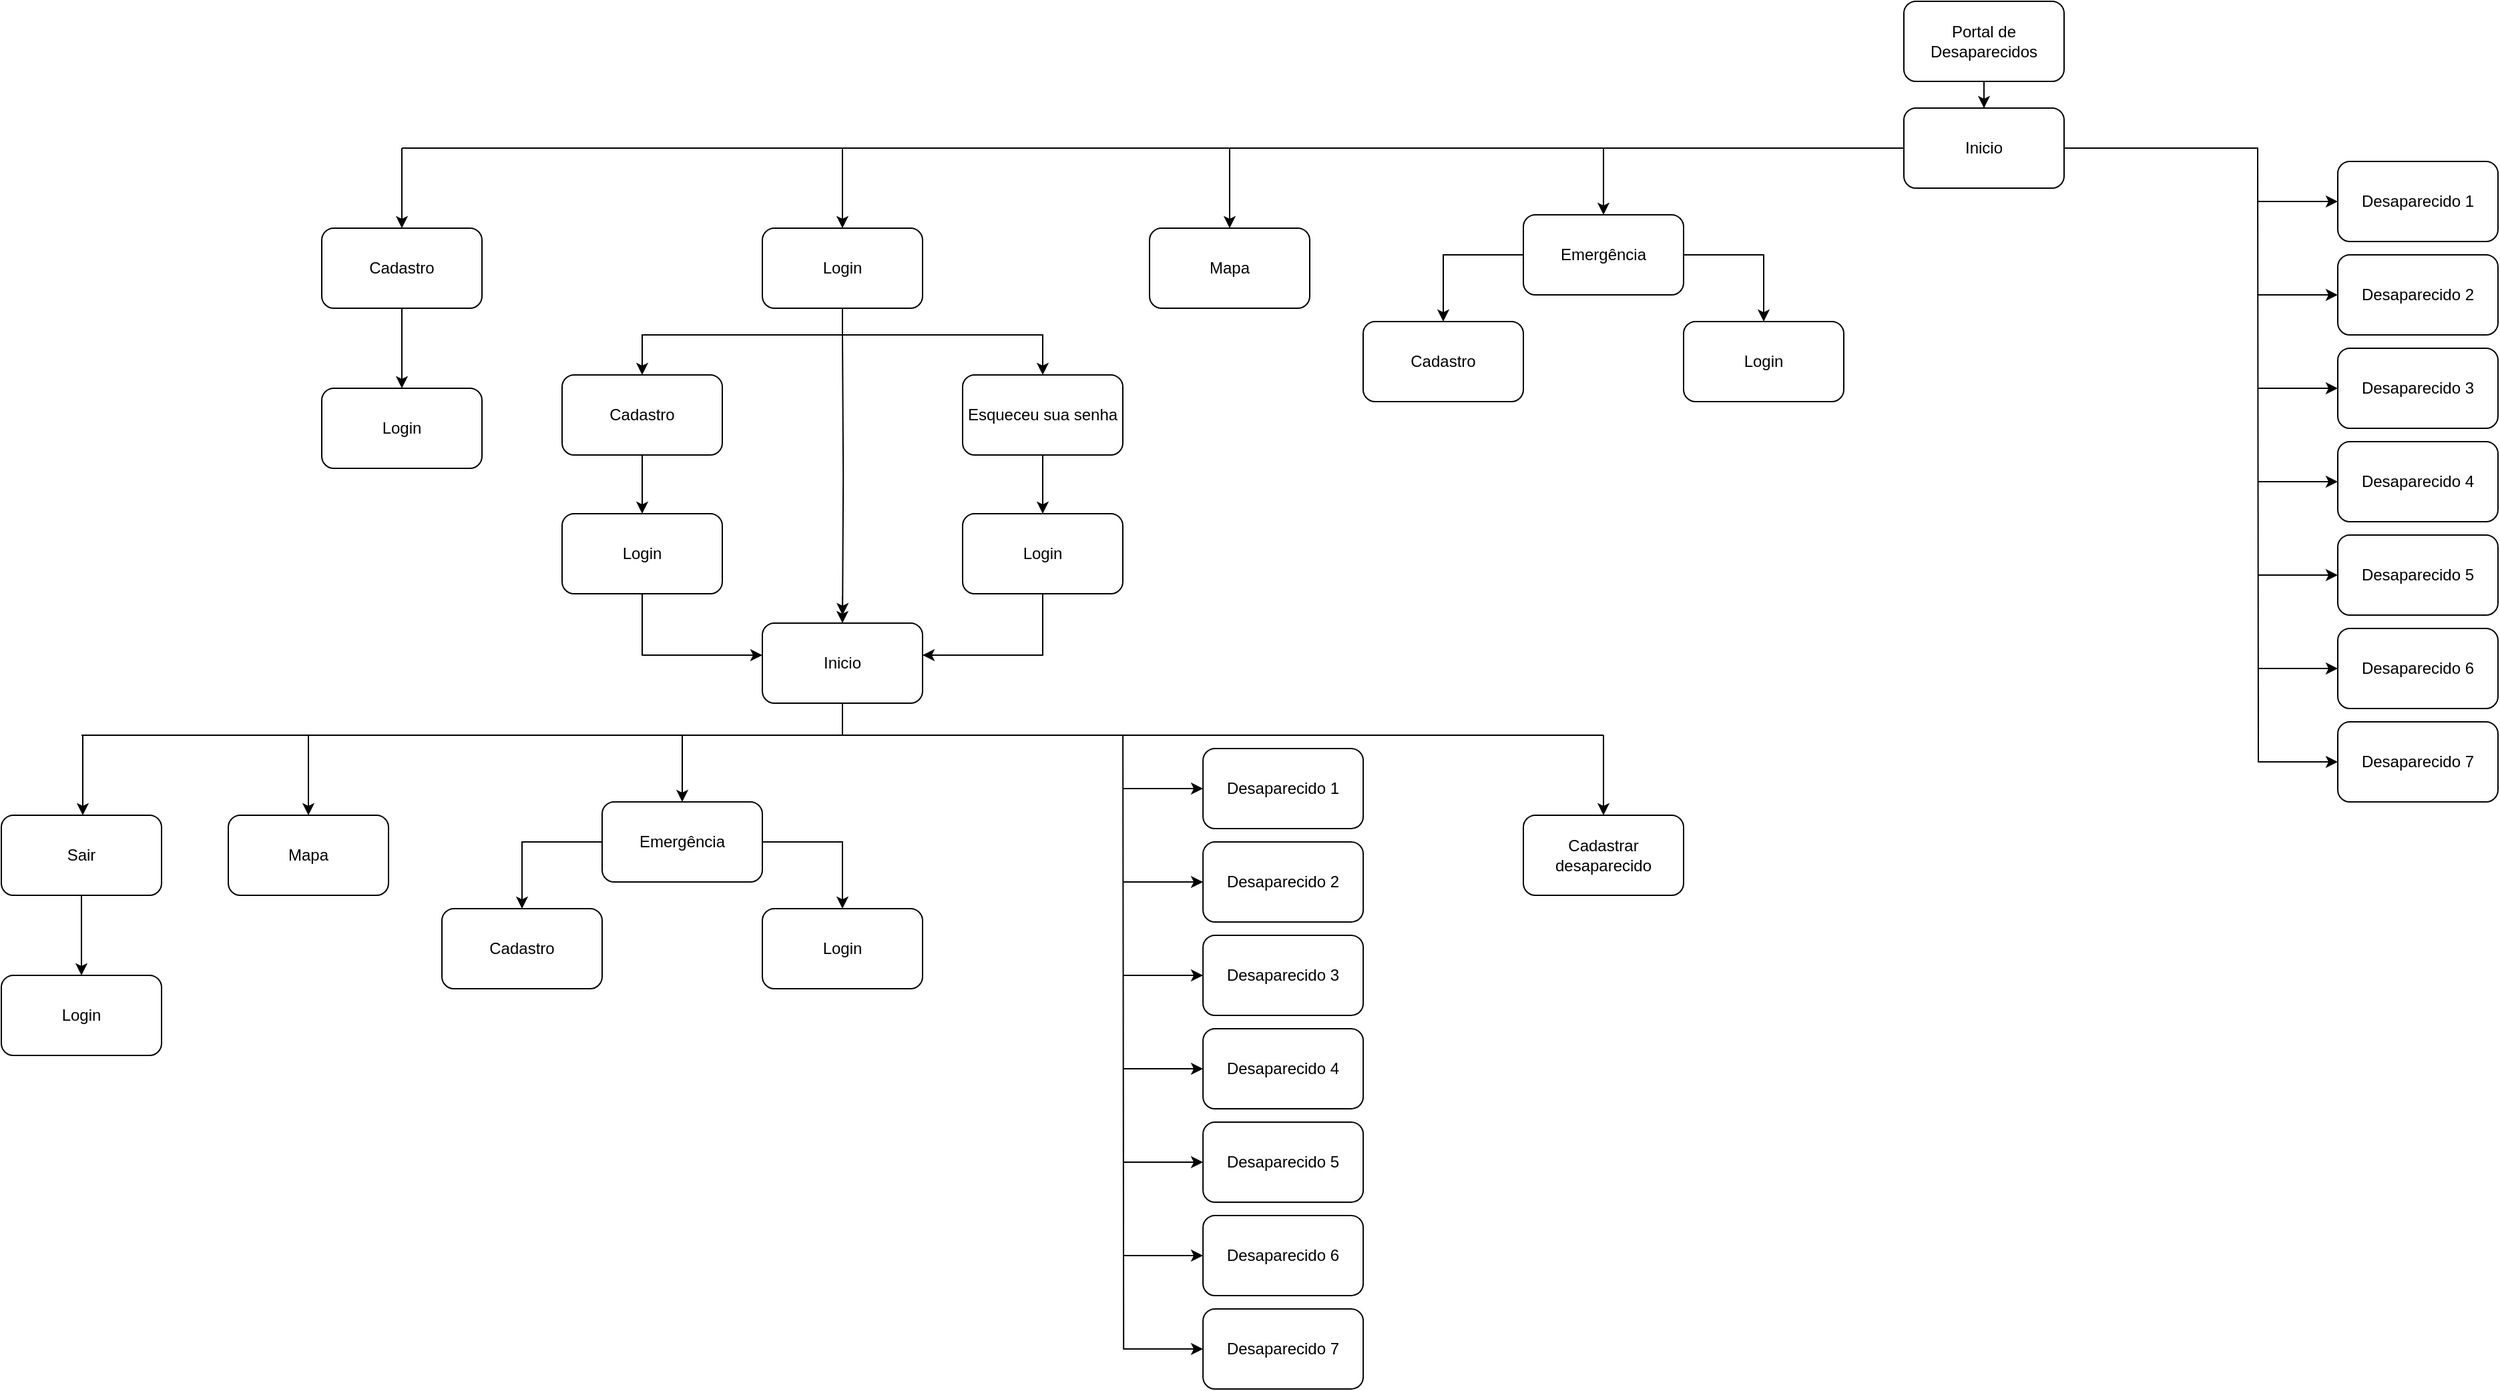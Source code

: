 <mxfile version="22.1.2" type="device">
  <diagram name="Página-1" id="_K2IQpbKy-T_P4phEsVc">
    <mxGraphModel dx="3220" dy="1113" grid="1" gridSize="10" guides="1" tooltips="1" connect="1" arrows="1" fold="1" page="1" pageScale="1" pageWidth="1169" pageHeight="827" math="0" shadow="0">
      <root>
        <mxCell id="0" />
        <mxCell id="1" parent="0" />
        <mxCell id="QNcuGov9qd2iNVqQNEvB-12" style="edgeStyle=orthogonalEdgeStyle;rounded=0;orthogonalLoop=1;jettySize=auto;html=1;entryX=0.5;entryY=0;entryDx=0;entryDy=0;" edge="1" parent="1" source="XI4yO4jgcjPZNiWnLrqw-1" target="QNcuGov9qd2iNVqQNEvB-11">
          <mxGeometry relative="1" as="geometry" />
        </mxCell>
        <mxCell id="XI4yO4jgcjPZNiWnLrqw-1" value="Portal de Desaparecidos" style="rounded=1;whiteSpace=wrap;html=1;" parent="1" vertex="1">
          <mxGeometry x="525" width="120" height="60" as="geometry" />
        </mxCell>
        <mxCell id="QNcuGov9qd2iNVqQNEvB-5" style="edgeStyle=orthogonalEdgeStyle;rounded=0;orthogonalLoop=1;jettySize=auto;html=1;entryX=0.5;entryY=0;entryDx=0;entryDy=0;" edge="1" parent="1" source="QNcuGov9qd2iNVqQNEvB-1" target="QNcuGov9qd2iNVqQNEvB-4">
          <mxGeometry relative="1" as="geometry">
            <Array as="points">
              <mxPoint x="420" y="190" />
            </Array>
          </mxGeometry>
        </mxCell>
        <mxCell id="QNcuGov9qd2iNVqQNEvB-9" style="edgeStyle=orthogonalEdgeStyle;rounded=0;orthogonalLoop=1;jettySize=auto;html=1;entryX=0.5;entryY=0;entryDx=0;entryDy=0;" edge="1" parent="1" source="QNcuGov9qd2iNVqQNEvB-1" target="QNcuGov9qd2iNVqQNEvB-3">
          <mxGeometry relative="1" as="geometry">
            <Array as="points">
              <mxPoint x="180" y="190" />
            </Array>
          </mxGeometry>
        </mxCell>
        <mxCell id="QNcuGov9qd2iNVqQNEvB-32" style="edgeStyle=orthogonalEdgeStyle;rounded=0;orthogonalLoop=1;jettySize=auto;html=1;startArrow=classic;startFill=1;endArrow=none;endFill=0;" edge="1" parent="1" source="QNcuGov9qd2iNVqQNEvB-1">
          <mxGeometry relative="1" as="geometry">
            <mxPoint x="300" y="110" as="targetPoint" />
          </mxGeometry>
        </mxCell>
        <mxCell id="QNcuGov9qd2iNVqQNEvB-1" value="Emergência" style="rounded=1;whiteSpace=wrap;html=1;" vertex="1" parent="1">
          <mxGeometry x="240" y="160" width="120" height="60" as="geometry" />
        </mxCell>
        <mxCell id="QNcuGov9qd2iNVqQNEvB-3" value="Cadastro" style="rounded=1;whiteSpace=wrap;html=1;" vertex="1" parent="1">
          <mxGeometry x="120" y="240" width="120" height="60" as="geometry" />
        </mxCell>
        <mxCell id="QNcuGov9qd2iNVqQNEvB-4" value="Login" style="rounded=1;whiteSpace=wrap;html=1;" vertex="1" parent="1">
          <mxGeometry x="360" y="240" width="120" height="60" as="geometry" />
        </mxCell>
        <mxCell id="QNcuGov9qd2iNVqQNEvB-13" style="edgeStyle=orthogonalEdgeStyle;rounded=0;orthogonalLoop=1;jettySize=auto;html=1;endArrow=none;endFill=0;" edge="1" parent="1" source="QNcuGov9qd2iNVqQNEvB-11">
          <mxGeometry relative="1" as="geometry">
            <mxPoint x="-600" y="110" as="targetPoint" />
            <Array as="points">
              <mxPoint x="-270" y="110" />
            </Array>
          </mxGeometry>
        </mxCell>
        <mxCell id="QNcuGov9qd2iNVqQNEvB-96" style="edgeStyle=orthogonalEdgeStyle;rounded=0;orthogonalLoop=1;jettySize=auto;html=1;endArrow=none;endFill=0;" edge="1" parent="1" source="QNcuGov9qd2iNVqQNEvB-11">
          <mxGeometry relative="1" as="geometry">
            <mxPoint x="790" y="120" as="targetPoint" />
            <Array as="points">
              <mxPoint x="790" y="110" />
            </Array>
          </mxGeometry>
        </mxCell>
        <mxCell id="QNcuGov9qd2iNVqQNEvB-11" value="Inicio" style="rounded=1;whiteSpace=wrap;html=1;" vertex="1" parent="1">
          <mxGeometry x="525" y="80" width="120" height="60" as="geometry" />
        </mxCell>
        <mxCell id="QNcuGov9qd2iNVqQNEvB-15" value="Desaparecido 1" style="rounded=1;whiteSpace=wrap;html=1;" vertex="1" parent="1">
          <mxGeometry x="850" y="120" width="120" height="60" as="geometry" />
        </mxCell>
        <mxCell id="QNcuGov9qd2iNVqQNEvB-16" value="Desaparecido 2" style="rounded=1;whiteSpace=wrap;html=1;" vertex="1" parent="1">
          <mxGeometry x="850" y="190" width="120" height="60" as="geometry" />
        </mxCell>
        <mxCell id="QNcuGov9qd2iNVqQNEvB-17" value="Desaparecido 3" style="rounded=1;whiteSpace=wrap;html=1;" vertex="1" parent="1">
          <mxGeometry x="850" y="260" width="120" height="60" as="geometry" />
        </mxCell>
        <mxCell id="QNcuGov9qd2iNVqQNEvB-22" style="edgeStyle=orthogonalEdgeStyle;rounded=0;orthogonalLoop=1;jettySize=auto;html=1;startArrow=classic;startFill=1;endArrow=none;endFill=0;" edge="1" parent="1" source="QNcuGov9qd2iNVqQNEvB-18">
          <mxGeometry relative="1" as="geometry">
            <mxPoint x="790" y="360" as="targetPoint" />
            <Array as="points" />
          </mxGeometry>
        </mxCell>
        <mxCell id="QNcuGov9qd2iNVqQNEvB-18" value="Desaparecido 4" style="rounded=1;whiteSpace=wrap;html=1;" vertex="1" parent="1">
          <mxGeometry x="850" y="330" width="120" height="60" as="geometry" />
        </mxCell>
        <mxCell id="QNcuGov9qd2iNVqQNEvB-19" value="Desaparecido 5" style="rounded=1;whiteSpace=wrap;html=1;" vertex="1" parent="1">
          <mxGeometry x="850" y="400" width="120" height="60" as="geometry" />
        </mxCell>
        <mxCell id="QNcuGov9qd2iNVqQNEvB-20" value="Desaparecido 6" style="rounded=1;whiteSpace=wrap;html=1;" vertex="1" parent="1">
          <mxGeometry x="850" y="470" width="120" height="60" as="geometry" />
        </mxCell>
        <mxCell id="QNcuGov9qd2iNVqQNEvB-31" style="edgeStyle=orthogonalEdgeStyle;rounded=0;orthogonalLoop=1;jettySize=auto;html=1;startArrow=classic;startFill=1;endArrow=none;endFill=0;" edge="1" parent="1" source="QNcuGov9qd2iNVqQNEvB-21">
          <mxGeometry relative="1" as="geometry">
            <mxPoint x="790" y="110" as="targetPoint" />
          </mxGeometry>
        </mxCell>
        <mxCell id="QNcuGov9qd2iNVqQNEvB-21" value="Desaparecido 7" style="rounded=1;whiteSpace=wrap;html=1;" vertex="1" parent="1">
          <mxGeometry x="850" y="540" width="120" height="60" as="geometry" />
        </mxCell>
        <mxCell id="QNcuGov9qd2iNVqQNEvB-23" style="edgeStyle=orthogonalEdgeStyle;rounded=0;orthogonalLoop=1;jettySize=auto;html=1;startArrow=classic;startFill=1;endArrow=none;endFill=0;" edge="1" parent="1" source="QNcuGov9qd2iNVqQNEvB-19">
          <mxGeometry relative="1" as="geometry">
            <mxPoint x="790" y="430" as="targetPoint" />
            <mxPoint x="850" y="510" as="sourcePoint" />
            <Array as="points" />
          </mxGeometry>
        </mxCell>
        <mxCell id="QNcuGov9qd2iNVqQNEvB-24" style="edgeStyle=orthogonalEdgeStyle;rounded=0;orthogonalLoop=1;jettySize=auto;html=1;startArrow=classic;startFill=1;endArrow=none;endFill=0;" edge="1" parent="1" source="QNcuGov9qd2iNVqQNEvB-20">
          <mxGeometry relative="1" as="geometry">
            <mxPoint x="790" y="500" as="targetPoint" />
            <mxPoint x="850" y="589.5" as="sourcePoint" />
            <Array as="points" />
          </mxGeometry>
        </mxCell>
        <mxCell id="QNcuGov9qd2iNVqQNEvB-28" style="edgeStyle=orthogonalEdgeStyle;rounded=0;orthogonalLoop=1;jettySize=auto;html=1;startArrow=classic;startFill=1;endArrow=none;endFill=0;" edge="1" parent="1" source="QNcuGov9qd2iNVqQNEvB-17">
          <mxGeometry relative="1" as="geometry">
            <mxPoint x="790" y="290" as="targetPoint" />
            <mxPoint x="860" y="350" as="sourcePoint" />
            <Array as="points" />
          </mxGeometry>
        </mxCell>
        <mxCell id="QNcuGov9qd2iNVqQNEvB-29" style="edgeStyle=orthogonalEdgeStyle;rounded=0;orthogonalLoop=1;jettySize=auto;html=1;startArrow=classic;startFill=1;endArrow=none;endFill=0;exitX=0;exitY=0.5;exitDx=0;exitDy=0;" edge="1" parent="1" source="QNcuGov9qd2iNVqQNEvB-16">
          <mxGeometry relative="1" as="geometry">
            <mxPoint x="790" y="220" as="targetPoint" />
            <mxPoint x="850" y="270" as="sourcePoint" />
            <Array as="points">
              <mxPoint x="790" y="220" />
            </Array>
          </mxGeometry>
        </mxCell>
        <mxCell id="QNcuGov9qd2iNVqQNEvB-30" style="edgeStyle=orthogonalEdgeStyle;rounded=0;orthogonalLoop=1;jettySize=auto;html=1;startArrow=classic;startFill=1;endArrow=none;endFill=0;" edge="1" parent="1" source="QNcuGov9qd2iNVqQNEvB-15">
          <mxGeometry relative="1" as="geometry">
            <mxPoint x="790" y="150" as="targetPoint" />
            <mxPoint x="850" y="189.5" as="sourcePoint" />
            <Array as="points" />
          </mxGeometry>
        </mxCell>
        <mxCell id="QNcuGov9qd2iNVqQNEvB-34" style="edgeStyle=orthogonalEdgeStyle;rounded=0;orthogonalLoop=1;jettySize=auto;html=1;startArrow=classic;startFill=1;endArrow=none;endFill=0;" edge="1" parent="1" source="QNcuGov9qd2iNVqQNEvB-33">
          <mxGeometry relative="1" as="geometry">
            <mxPoint x="20" y="110" as="targetPoint" />
            <Array as="points">
              <mxPoint x="20" y="110" />
            </Array>
          </mxGeometry>
        </mxCell>
        <mxCell id="QNcuGov9qd2iNVqQNEvB-33" value="Mapa" style="rounded=1;whiteSpace=wrap;html=1;" vertex="1" parent="1">
          <mxGeometry x="-40" y="170" width="120" height="60" as="geometry" />
        </mxCell>
        <mxCell id="QNcuGov9qd2iNVqQNEvB-36" style="edgeStyle=orthogonalEdgeStyle;rounded=0;orthogonalLoop=1;jettySize=auto;html=1;startArrow=classic;startFill=1;endArrow=none;endFill=0;" edge="1" parent="1" source="QNcuGov9qd2iNVqQNEvB-35">
          <mxGeometry relative="1" as="geometry">
            <mxPoint x="-270" y="110" as="targetPoint" />
          </mxGeometry>
        </mxCell>
        <mxCell id="QNcuGov9qd2iNVqQNEvB-43" style="edgeStyle=orthogonalEdgeStyle;rounded=0;orthogonalLoop=1;jettySize=auto;html=1;endArrow=none;endFill=0;" edge="1" parent="1" source="QNcuGov9qd2iNVqQNEvB-35">
          <mxGeometry relative="1" as="geometry">
            <mxPoint x="-270" y="250" as="targetPoint" />
          </mxGeometry>
        </mxCell>
        <mxCell id="QNcuGov9qd2iNVqQNEvB-35" value="Login" style="rounded=1;whiteSpace=wrap;html=1;" vertex="1" parent="1">
          <mxGeometry x="-330" y="170" width="120" height="60" as="geometry" />
        </mxCell>
        <mxCell id="QNcuGov9qd2iNVqQNEvB-40" style="edgeStyle=orthogonalEdgeStyle;rounded=0;orthogonalLoop=1;jettySize=auto;html=1;startArrow=classic;startFill=1;endArrow=none;endFill=0;exitX=0.5;exitY=0;exitDx=0;exitDy=0;" edge="1" parent="1" source="QNcuGov9qd2iNVqQNEvB-38">
          <mxGeometry relative="1" as="geometry">
            <mxPoint x="-270" y="250" as="targetPoint" />
            <Array as="points">
              <mxPoint x="-420" y="250" />
            </Array>
          </mxGeometry>
        </mxCell>
        <mxCell id="QNcuGov9qd2iNVqQNEvB-48" style="edgeStyle=orthogonalEdgeStyle;rounded=0;orthogonalLoop=1;jettySize=auto;html=1;entryX=0.5;entryY=0;entryDx=0;entryDy=0;" edge="1" parent="1" source="QNcuGov9qd2iNVqQNEvB-38" target="QNcuGov9qd2iNVqQNEvB-47">
          <mxGeometry relative="1" as="geometry" />
        </mxCell>
        <mxCell id="QNcuGov9qd2iNVqQNEvB-38" value="Cadastro" style="rounded=1;whiteSpace=wrap;html=1;" vertex="1" parent="1">
          <mxGeometry x="-480" y="280" width="120" height="60" as="geometry" />
        </mxCell>
        <mxCell id="QNcuGov9qd2iNVqQNEvB-42" style="edgeStyle=orthogonalEdgeStyle;rounded=0;orthogonalLoop=1;jettySize=auto;html=1;endArrow=none;endFill=0;startArrow=classic;startFill=1;" edge="1" parent="1" source="QNcuGov9qd2iNVqQNEvB-41">
          <mxGeometry relative="1" as="geometry">
            <mxPoint x="-280" y="250" as="targetPoint" />
            <Array as="points">
              <mxPoint x="-120" y="250" />
            </Array>
          </mxGeometry>
        </mxCell>
        <mxCell id="QNcuGov9qd2iNVqQNEvB-51" style="edgeStyle=orthogonalEdgeStyle;rounded=0;orthogonalLoop=1;jettySize=auto;html=1;entryX=0.5;entryY=0;entryDx=0;entryDy=0;" edge="1" parent="1" source="QNcuGov9qd2iNVqQNEvB-41" target="QNcuGov9qd2iNVqQNEvB-50">
          <mxGeometry relative="1" as="geometry" />
        </mxCell>
        <mxCell id="QNcuGov9qd2iNVqQNEvB-41" value="Esqueceu sua senha" style="rounded=1;whiteSpace=wrap;html=1;" vertex="1" parent="1">
          <mxGeometry x="-180" y="280" width="120" height="60" as="geometry" />
        </mxCell>
        <mxCell id="QNcuGov9qd2iNVqQNEvB-45" style="edgeStyle=orthogonalEdgeStyle;rounded=0;orthogonalLoop=1;jettySize=auto;html=1;startArrow=classic;startFill=1;endArrow=none;endFill=0;" edge="1" parent="1">
          <mxGeometry relative="1" as="geometry">
            <mxPoint x="-270" y="250" as="targetPoint" />
            <mxPoint x="-269.941" y="460" as="sourcePoint" />
          </mxGeometry>
        </mxCell>
        <mxCell id="QNcuGov9qd2iNVqQNEvB-49" style="edgeStyle=orthogonalEdgeStyle;rounded=0;orthogonalLoop=1;jettySize=auto;html=1;entryX=0;entryY=0.5;entryDx=0;entryDy=0;" edge="1" parent="1" source="QNcuGov9qd2iNVqQNEvB-47">
          <mxGeometry relative="1" as="geometry">
            <mxPoint x="-330" y="490" as="targetPoint" />
            <Array as="points">
              <mxPoint x="-420" y="490" />
            </Array>
          </mxGeometry>
        </mxCell>
        <mxCell id="QNcuGov9qd2iNVqQNEvB-47" value="Login" style="rounded=1;whiteSpace=wrap;html=1;" vertex="1" parent="1">
          <mxGeometry x="-480" y="384" width="120" height="60" as="geometry" />
        </mxCell>
        <mxCell id="QNcuGov9qd2iNVqQNEvB-52" style="edgeStyle=orthogonalEdgeStyle;rounded=0;orthogonalLoop=1;jettySize=auto;html=1;entryX=1;entryY=0.5;entryDx=0;entryDy=0;" edge="1" parent="1" source="QNcuGov9qd2iNVqQNEvB-50">
          <mxGeometry relative="1" as="geometry">
            <mxPoint x="-210" y="490" as="targetPoint" />
            <Array as="points">
              <mxPoint x="-120" y="490" />
            </Array>
          </mxGeometry>
        </mxCell>
        <mxCell id="QNcuGov9qd2iNVqQNEvB-50" value="Login" style="rounded=1;whiteSpace=wrap;html=1;" vertex="1" parent="1">
          <mxGeometry x="-180" y="384" width="120" height="60" as="geometry" />
        </mxCell>
        <mxCell id="QNcuGov9qd2iNVqQNEvB-53" style="edgeStyle=orthogonalEdgeStyle;rounded=0;orthogonalLoop=1;jettySize=auto;html=1;entryX=0.5;entryY=0;entryDx=0;entryDy=0;" edge="1" parent="1" target="QNcuGov9qd2iNVqQNEvB-62">
          <mxGeometry relative="1" as="geometry">
            <mxPoint x="-270" y="446" as="sourcePoint" />
          </mxGeometry>
        </mxCell>
        <mxCell id="QNcuGov9qd2iNVqQNEvB-54" style="edgeStyle=orthogonalEdgeStyle;rounded=0;orthogonalLoop=1;jettySize=auto;html=1;entryX=0.5;entryY=0;entryDx=0;entryDy=0;" edge="1" parent="1" source="QNcuGov9qd2iNVqQNEvB-57" target="QNcuGov9qd2iNVqQNEvB-59">
          <mxGeometry relative="1" as="geometry">
            <Array as="points">
              <mxPoint x="-270" y="630" />
            </Array>
          </mxGeometry>
        </mxCell>
        <mxCell id="QNcuGov9qd2iNVqQNEvB-55" style="edgeStyle=orthogonalEdgeStyle;rounded=0;orthogonalLoop=1;jettySize=auto;html=1;entryX=0.5;entryY=0;entryDx=0;entryDy=0;" edge="1" parent="1" source="QNcuGov9qd2iNVqQNEvB-57" target="QNcuGov9qd2iNVqQNEvB-58">
          <mxGeometry relative="1" as="geometry">
            <Array as="points">
              <mxPoint x="-510" y="630" />
            </Array>
          </mxGeometry>
        </mxCell>
        <mxCell id="QNcuGov9qd2iNVqQNEvB-56" style="edgeStyle=orthogonalEdgeStyle;rounded=0;orthogonalLoop=1;jettySize=auto;html=1;startArrow=classic;startFill=1;endArrow=none;endFill=0;" edge="1" parent="1" source="QNcuGov9qd2iNVqQNEvB-57">
          <mxGeometry relative="1" as="geometry">
            <mxPoint x="-390" y="550" as="targetPoint" />
          </mxGeometry>
        </mxCell>
        <mxCell id="QNcuGov9qd2iNVqQNEvB-57" value="Emergência" style="rounded=1;whiteSpace=wrap;html=1;" vertex="1" parent="1">
          <mxGeometry x="-450" y="600" width="120" height="60" as="geometry" />
        </mxCell>
        <mxCell id="QNcuGov9qd2iNVqQNEvB-58" value="Cadastro" style="rounded=1;whiteSpace=wrap;html=1;" vertex="1" parent="1">
          <mxGeometry x="-570" y="680" width="120" height="60" as="geometry" />
        </mxCell>
        <mxCell id="QNcuGov9qd2iNVqQNEvB-59" value="Login" style="rounded=1;whiteSpace=wrap;html=1;" vertex="1" parent="1">
          <mxGeometry x="-330" y="680" width="120" height="60" as="geometry" />
        </mxCell>
        <mxCell id="QNcuGov9qd2iNVqQNEvB-60" style="edgeStyle=orthogonalEdgeStyle;rounded=0;orthogonalLoop=1;jettySize=auto;html=1;endArrow=none;endFill=0;" edge="1" parent="1" source="QNcuGov9qd2iNVqQNEvB-62">
          <mxGeometry relative="1" as="geometry">
            <mxPoint x="-840" y="550" as="targetPoint" />
            <Array as="points">
              <mxPoint x="-270" y="550" />
            </Array>
          </mxGeometry>
        </mxCell>
        <mxCell id="QNcuGov9qd2iNVqQNEvB-61" style="edgeStyle=orthogonalEdgeStyle;rounded=0;orthogonalLoop=1;jettySize=auto;html=1;endArrow=none;endFill=0;" edge="1" parent="1" source="QNcuGov9qd2iNVqQNEvB-62">
          <mxGeometry relative="1" as="geometry">
            <mxPoint x="300" y="550" as="targetPoint" />
            <Array as="points">
              <mxPoint x="-270" y="550" />
              <mxPoint x="255" y="550" />
            </Array>
          </mxGeometry>
        </mxCell>
        <mxCell id="QNcuGov9qd2iNVqQNEvB-62" value="Inicio" style="rounded=1;whiteSpace=wrap;html=1;" vertex="1" parent="1">
          <mxGeometry x="-330" y="466" width="120" height="60" as="geometry" />
        </mxCell>
        <mxCell id="QNcuGov9qd2iNVqQNEvB-68" style="edgeStyle=orthogonalEdgeStyle;rounded=0;orthogonalLoop=1;jettySize=auto;html=1;startArrow=classic;startFill=1;endArrow=none;endFill=0;" edge="1" parent="1" source="QNcuGov9qd2iNVqQNEvB-69">
          <mxGeometry relative="1" as="geometry">
            <mxPoint x="-670" y="550" as="targetPoint" />
            <Array as="points">
              <mxPoint x="-670" y="550" />
            </Array>
          </mxGeometry>
        </mxCell>
        <mxCell id="QNcuGov9qd2iNVqQNEvB-69" value="Mapa" style="rounded=1;whiteSpace=wrap;html=1;" vertex="1" parent="1">
          <mxGeometry x="-730" y="610" width="120" height="60" as="geometry" />
        </mxCell>
        <mxCell id="QNcuGov9qd2iNVqQNEvB-74" value="Desaparecido 1" style="rounded=1;whiteSpace=wrap;html=1;" vertex="1" parent="1">
          <mxGeometry x="0.06" y="560" width="120" height="60" as="geometry" />
        </mxCell>
        <mxCell id="QNcuGov9qd2iNVqQNEvB-75" value="Desaparecido 2" style="rounded=1;whiteSpace=wrap;html=1;" vertex="1" parent="1">
          <mxGeometry x="0.06" y="630" width="120" height="60" as="geometry" />
        </mxCell>
        <mxCell id="QNcuGov9qd2iNVqQNEvB-76" value="Desaparecido 3" style="rounded=1;whiteSpace=wrap;html=1;" vertex="1" parent="1">
          <mxGeometry x="0.06" y="700" width="120" height="60" as="geometry" />
        </mxCell>
        <mxCell id="QNcuGov9qd2iNVqQNEvB-77" style="edgeStyle=orthogonalEdgeStyle;rounded=0;orthogonalLoop=1;jettySize=auto;html=1;startArrow=classic;startFill=1;endArrow=none;endFill=0;" edge="1" parent="1" source="QNcuGov9qd2iNVqQNEvB-78">
          <mxGeometry relative="1" as="geometry">
            <mxPoint x="-59.94" y="800" as="targetPoint" />
            <Array as="points" />
          </mxGeometry>
        </mxCell>
        <mxCell id="QNcuGov9qd2iNVqQNEvB-78" value="Desaparecido 4" style="rounded=1;whiteSpace=wrap;html=1;" vertex="1" parent="1">
          <mxGeometry x="0.06" y="770" width="120" height="60" as="geometry" />
        </mxCell>
        <mxCell id="QNcuGov9qd2iNVqQNEvB-79" value="Desaparecido 5" style="rounded=1;whiteSpace=wrap;html=1;" vertex="1" parent="1">
          <mxGeometry x="0.06" y="840" width="120" height="60" as="geometry" />
        </mxCell>
        <mxCell id="QNcuGov9qd2iNVqQNEvB-80" value="Desaparecido 6" style="rounded=1;whiteSpace=wrap;html=1;" vertex="1" parent="1">
          <mxGeometry x="0.06" y="910" width="120" height="60" as="geometry" />
        </mxCell>
        <mxCell id="QNcuGov9qd2iNVqQNEvB-81" style="edgeStyle=orthogonalEdgeStyle;rounded=0;orthogonalLoop=1;jettySize=auto;html=1;startArrow=classic;startFill=1;endArrow=none;endFill=0;" edge="1" parent="1" source="QNcuGov9qd2iNVqQNEvB-82">
          <mxGeometry relative="1" as="geometry">
            <mxPoint x="-59.94" y="550" as="targetPoint" />
          </mxGeometry>
        </mxCell>
        <mxCell id="QNcuGov9qd2iNVqQNEvB-82" value="Desaparecido 7" style="rounded=1;whiteSpace=wrap;html=1;" vertex="1" parent="1">
          <mxGeometry x="0.06" y="980" width="120" height="60" as="geometry" />
        </mxCell>
        <mxCell id="QNcuGov9qd2iNVqQNEvB-83" style="edgeStyle=orthogonalEdgeStyle;rounded=0;orthogonalLoop=1;jettySize=auto;html=1;startArrow=classic;startFill=1;endArrow=none;endFill=0;" edge="1" parent="1" source="QNcuGov9qd2iNVqQNEvB-79">
          <mxGeometry relative="1" as="geometry">
            <mxPoint x="-59.94" y="870" as="targetPoint" />
            <mxPoint x="0.06" y="950" as="sourcePoint" />
            <Array as="points" />
          </mxGeometry>
        </mxCell>
        <mxCell id="QNcuGov9qd2iNVqQNEvB-84" style="edgeStyle=orthogonalEdgeStyle;rounded=0;orthogonalLoop=1;jettySize=auto;html=1;startArrow=classic;startFill=1;endArrow=none;endFill=0;" edge="1" parent="1" source="QNcuGov9qd2iNVqQNEvB-80">
          <mxGeometry relative="1" as="geometry">
            <mxPoint x="-59.94" y="940" as="targetPoint" />
            <mxPoint x="0.06" y="1029.5" as="sourcePoint" />
            <Array as="points" />
          </mxGeometry>
        </mxCell>
        <mxCell id="QNcuGov9qd2iNVqQNEvB-85" style="edgeStyle=orthogonalEdgeStyle;rounded=0;orthogonalLoop=1;jettySize=auto;html=1;startArrow=classic;startFill=1;endArrow=none;endFill=0;" edge="1" parent="1" source="QNcuGov9qd2iNVqQNEvB-76">
          <mxGeometry relative="1" as="geometry">
            <mxPoint x="-59.94" y="730" as="targetPoint" />
            <mxPoint x="10.06" y="790" as="sourcePoint" />
            <Array as="points" />
          </mxGeometry>
        </mxCell>
        <mxCell id="QNcuGov9qd2iNVqQNEvB-86" style="edgeStyle=orthogonalEdgeStyle;rounded=0;orthogonalLoop=1;jettySize=auto;html=1;startArrow=classic;startFill=1;endArrow=none;endFill=0;exitX=0;exitY=0.5;exitDx=0;exitDy=0;" edge="1" parent="1" source="QNcuGov9qd2iNVqQNEvB-75">
          <mxGeometry relative="1" as="geometry">
            <mxPoint x="-59.94" y="660" as="targetPoint" />
            <mxPoint x="0.06" y="710" as="sourcePoint" />
            <Array as="points">
              <mxPoint x="-59.94" y="660" />
            </Array>
          </mxGeometry>
        </mxCell>
        <mxCell id="QNcuGov9qd2iNVqQNEvB-87" style="edgeStyle=orthogonalEdgeStyle;rounded=0;orthogonalLoop=1;jettySize=auto;html=1;startArrow=classic;startFill=1;endArrow=none;endFill=0;" edge="1" parent="1" source="QNcuGov9qd2iNVqQNEvB-74">
          <mxGeometry relative="1" as="geometry">
            <mxPoint x="-59.94" y="590" as="targetPoint" />
            <mxPoint x="0.06" y="629.5" as="sourcePoint" />
            <Array as="points" />
          </mxGeometry>
        </mxCell>
        <mxCell id="QNcuGov9qd2iNVqQNEvB-88" style="edgeStyle=orthogonalEdgeStyle;rounded=0;orthogonalLoop=1;jettySize=auto;html=1;startArrow=classic;startFill=1;endArrow=none;endFill=0;" edge="1" parent="1">
          <mxGeometry relative="1" as="geometry">
            <mxPoint x="-839" y="550" as="targetPoint" />
            <Array as="points">
              <mxPoint x="-839" y="550" />
            </Array>
            <mxPoint x="-839" y="610" as="sourcePoint" />
          </mxGeometry>
        </mxCell>
        <mxCell id="QNcuGov9qd2iNVqQNEvB-90" style="edgeStyle=orthogonalEdgeStyle;rounded=0;orthogonalLoop=1;jettySize=auto;html=1;" edge="1" parent="1" source="QNcuGov9qd2iNVqQNEvB-89">
          <mxGeometry relative="1" as="geometry">
            <mxPoint x="-840" y="730" as="targetPoint" />
          </mxGeometry>
        </mxCell>
        <mxCell id="QNcuGov9qd2iNVqQNEvB-89" value="Sair" style="rounded=1;whiteSpace=wrap;html=1;" vertex="1" parent="1">
          <mxGeometry x="-900" y="610" width="120" height="60" as="geometry" />
        </mxCell>
        <mxCell id="QNcuGov9qd2iNVqQNEvB-91" value="Login" style="rounded=1;whiteSpace=wrap;html=1;" vertex="1" parent="1">
          <mxGeometry x="-900" y="730" width="120" height="60" as="geometry" />
        </mxCell>
        <mxCell id="QNcuGov9qd2iNVqQNEvB-94" style="edgeStyle=orthogonalEdgeStyle;rounded=0;orthogonalLoop=1;jettySize=auto;html=1;startArrow=classic;startFill=1;endArrow=none;endFill=0;" edge="1" parent="1" source="QNcuGov9qd2iNVqQNEvB-95">
          <mxGeometry relative="1" as="geometry">
            <mxPoint x="300" y="550" as="targetPoint" />
            <Array as="points">
              <mxPoint x="300" y="550" />
            </Array>
          </mxGeometry>
        </mxCell>
        <mxCell id="QNcuGov9qd2iNVqQNEvB-95" value="Cadastrar desaparecido" style="rounded=1;whiteSpace=wrap;html=1;" vertex="1" parent="1">
          <mxGeometry x="240" y="610" width="120" height="60" as="geometry" />
        </mxCell>
        <mxCell id="QNcuGov9qd2iNVqQNEvB-97" style="edgeStyle=orthogonalEdgeStyle;rounded=0;orthogonalLoop=1;jettySize=auto;html=1;startArrow=classic;startFill=1;endArrow=none;endFill=0;" edge="1" parent="1" source="QNcuGov9qd2iNVqQNEvB-98">
          <mxGeometry relative="1" as="geometry">
            <mxPoint x="-600" y="110" as="targetPoint" />
          </mxGeometry>
        </mxCell>
        <mxCell id="QNcuGov9qd2iNVqQNEvB-98" value="Cadastro" style="rounded=1;whiteSpace=wrap;html=1;" vertex="1" parent="1">
          <mxGeometry x="-660" y="170" width="120" height="60" as="geometry" />
        </mxCell>
        <mxCell id="QNcuGov9qd2iNVqQNEvB-99" style="edgeStyle=orthogonalEdgeStyle;rounded=0;orthogonalLoop=1;jettySize=auto;html=1;startArrow=classic;startFill=1;endArrow=none;endFill=0;" edge="1" parent="1" source="QNcuGov9qd2iNVqQNEvB-100">
          <mxGeometry relative="1" as="geometry">
            <mxPoint x="-600" y="230" as="targetPoint" />
          </mxGeometry>
        </mxCell>
        <mxCell id="QNcuGov9qd2iNVqQNEvB-100" value="Login" style="rounded=1;whiteSpace=wrap;html=1;" vertex="1" parent="1">
          <mxGeometry x="-660" y="290" width="120" height="60" as="geometry" />
        </mxCell>
      </root>
    </mxGraphModel>
  </diagram>
</mxfile>
